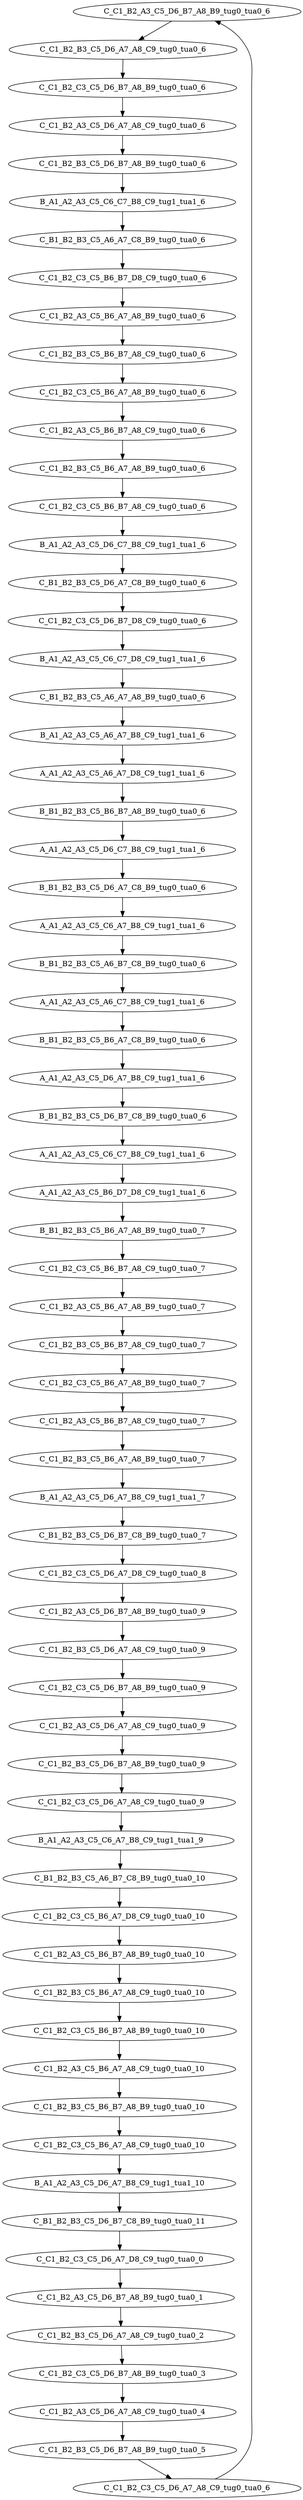 digraph Test{
C_C1_B2_A3_C5_D6_B7_A8_B9_tug0_tua0_6 -> C_C1_B2_B3_C5_D6_A7_A8_C9_tug0_tua0_6 -> C_C1_B2_C3_C5_D6_B7_A8_B9_tug0_tua0_6 -> C_C1_B2_A3_C5_D6_A7_A8_C9_tug0_tua0_6 -> C_C1_B2_B3_C5_D6_B7_A8_B9_tug0_tua0_6 -> B_A1_A2_A3_C5_C6_C7_B8_C9_tug1_tua1_6 -> C_B1_B2_B3_C5_A6_A7_C8_B9_tug0_tua0_6 -> C_C1_B2_C3_C5_B6_B7_D8_C9_tug0_tua0_6 -> C_C1_B2_A3_C5_B6_A7_A8_B9_tug0_tua0_6 -> C_C1_B2_B3_C5_B6_B7_A8_C9_tug0_tua0_6 -> C_C1_B2_C3_C5_B6_A7_A8_B9_tug0_tua0_6 -> C_C1_B2_A3_C5_B6_B7_A8_C9_tug0_tua0_6 -> C_C1_B2_B3_C5_B6_A7_A8_B9_tug0_tua0_6 -> C_C1_B2_C3_C5_B6_B7_A8_C9_tug0_tua0_6 -> B_A1_A2_A3_C5_D6_C7_B8_C9_tug1_tua1_6 -> C_B1_B2_B3_C5_D6_A7_C8_B9_tug0_tua0_6 -> C_C1_B2_C3_C5_D6_B7_D8_C9_tug0_tua0_6 -> B_A1_A2_A3_C5_C6_C7_D8_C9_tug1_tua1_6 -> C_B1_B2_B3_C5_A6_A7_A8_B9_tug0_tua0_6 -> B_A1_A2_A3_C5_A6_A7_B8_C9_tug1_tua1_6 -> A_A1_A2_A3_C5_A6_A7_D8_C9_tug1_tua1_6 -> B_B1_B2_B3_C5_B6_B7_A8_B9_tug0_tua0_6 -> A_A1_A2_A3_C5_D6_C7_B8_C9_tug1_tua1_6 -> B_B1_B2_B3_C5_D6_A7_C8_B9_tug0_tua0_6 -> A_A1_A2_A3_C5_C6_A7_B8_C9_tug1_tua1_6 -> B_B1_B2_B3_C5_A6_B7_C8_B9_tug0_tua0_6 -> A_A1_A2_A3_C5_A6_C7_B8_C9_tug1_tua1_6 -> B_B1_B2_B3_C5_B6_A7_C8_B9_tug0_tua0_6 -> A_A1_A2_A3_C5_D6_A7_B8_C9_tug1_tua1_6 -> B_B1_B2_B3_C5_D6_B7_C8_B9_tug0_tua0_6 -> A_A1_A2_A3_C5_C6_C7_B8_C9_tug1_tua1_6 -> A_A1_A2_A3_C5_B6_D7_D8_C9_tug1_tua1_6 -> B_B1_B2_B3_C5_B6_A7_A8_B9_tug0_tua0_7 -> C_C1_B2_C3_C5_B6_B7_A8_C9_tug0_tua0_7 -> C_C1_B2_A3_C5_B6_A7_A8_B9_tug0_tua0_7 -> C_C1_B2_B3_C5_B6_B7_A8_C9_tug0_tua0_7 -> C_C1_B2_C3_C5_B6_A7_A8_B9_tug0_tua0_7 -> C_C1_B2_A3_C5_B6_B7_A8_C9_tug0_tua0_7 -> C_C1_B2_B3_C5_B6_A7_A8_B9_tug0_tua0_7 -> B_A1_A2_A3_C5_D6_A7_B8_C9_tug1_tua1_7 -> C_B1_B2_B3_C5_D6_B7_C8_B9_tug0_tua0_7 -> C_C1_B2_C3_C5_D6_A7_D8_C9_tug0_tua0_8 -> C_C1_B2_A3_C5_D6_B7_A8_B9_tug0_tua0_9 -> C_C1_B2_B3_C5_D6_A7_A8_C9_tug0_tua0_9 -> C_C1_B2_C3_C5_D6_B7_A8_B9_tug0_tua0_9 -> C_C1_B2_A3_C5_D6_A7_A8_C9_tug0_tua0_9 -> C_C1_B2_B3_C5_D6_B7_A8_B9_tug0_tua0_9 -> C_C1_B2_C3_C5_D6_A7_A8_C9_tug0_tua0_9 -> B_A1_A2_A3_C5_C6_A7_B8_C9_tug1_tua1_9 -> C_B1_B2_B3_C5_A6_B7_C8_B9_tug0_tua0_10 -> C_C1_B2_C3_C5_B6_A7_D8_C9_tug0_tua0_10 -> C_C1_B2_A3_C5_B6_B7_A8_B9_tug0_tua0_10 -> C_C1_B2_B3_C5_B6_A7_A8_C9_tug0_tua0_10 -> C_C1_B2_C3_C5_B6_B7_A8_B9_tug0_tua0_10 -> C_C1_B2_A3_C5_B6_A7_A8_C9_tug0_tua0_10 -> C_C1_B2_B3_C5_B6_B7_A8_B9_tug0_tua0_10 -> C_C1_B2_C3_C5_B6_A7_A8_C9_tug0_tua0_10 -> B_A1_A2_A3_C5_D6_A7_B8_C9_tug1_tua1_10 -> C_B1_B2_B3_C5_D6_B7_C8_B9_tug0_tua0_11 -> C_C1_B2_C3_C5_D6_A7_D8_C9_tug0_tua0_0 -> C_C1_B2_A3_C5_D6_B7_A8_B9_tug0_tua0_1 -> C_C1_B2_B3_C5_D6_A7_A8_C9_tug0_tua0_2 -> C_C1_B2_C3_C5_D6_B7_A8_B9_tug0_tua0_3 -> C_C1_B2_A3_C5_D6_A7_A8_C9_tug0_tua0_4 -> C_C1_B2_B3_C5_D6_B7_A8_B9_tug0_tua0_5 -> C_C1_B2_C3_C5_D6_A7_A8_C9_tug0_tua0_6 -> C_C1_B2_A3_C5_D6_B7_A8_B9_tug0_tua0_6;}